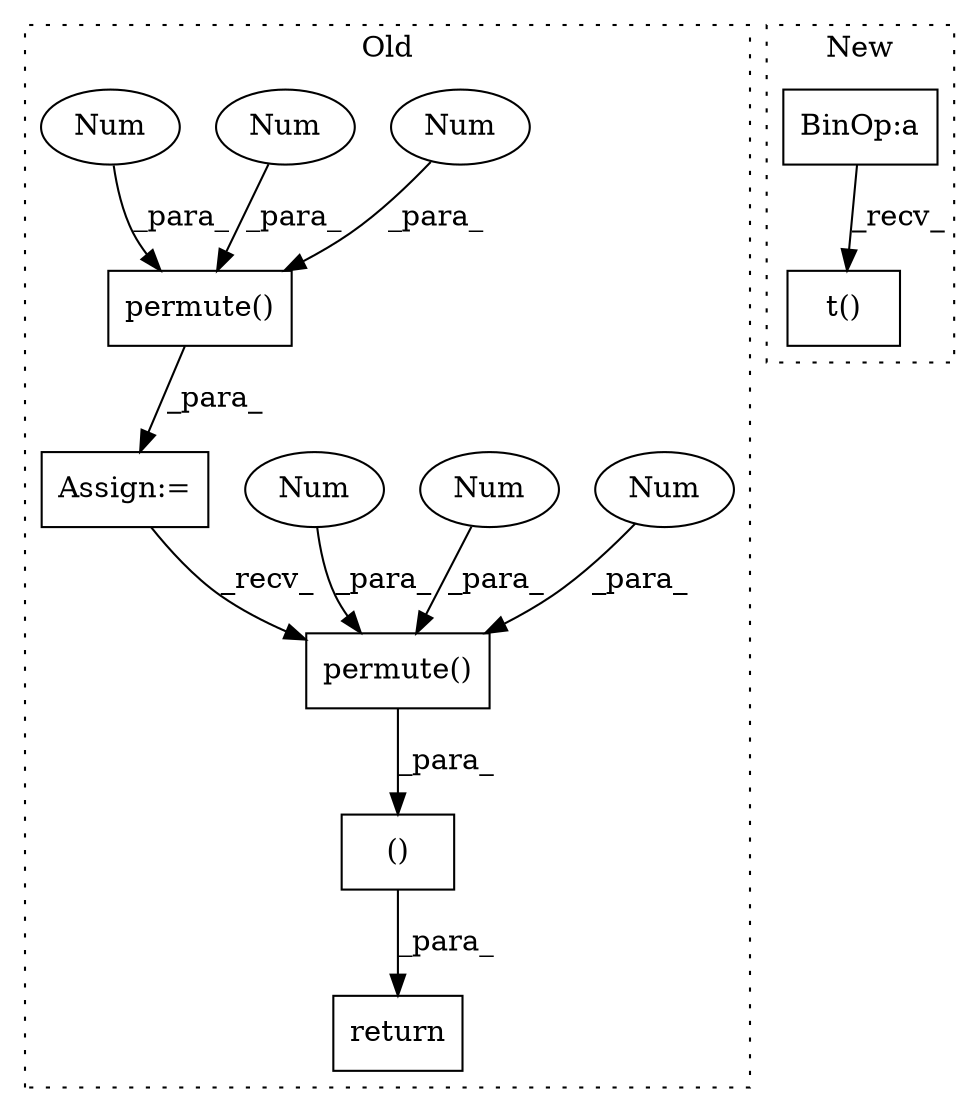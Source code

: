 digraph G {
subgraph cluster0 {
1 [label="()" a="54" s="2130" l="24" shape="box"];
4 [label="permute()" a="75" s="2084,2112" l="18,1" shape="box"];
5 [label="Num" a="76" s="2108" l="1" shape="ellipse"];
6 [label="permute()" a="75" s="862,899" l="27,1" shape="box"];
7 [label="Num" a="76" s="895" l="1" shape="ellipse"];
8 [label="Num" a="76" s="889" l="1" shape="ellipse"];
9 [label="Num" a="76" s="2102" l="1" shape="ellipse"];
10 [label="Num" a="76" s="2105" l="1" shape="ellipse"];
11 [label="Num" a="76" s="898" l="1" shape="ellipse"];
12 [label="Assign:=" a="68" s="859" l="3" shape="box"];
13 [label="return" a="93" s="2077" l="7" shape="box"];
label = "Old";
style="dotted";
}
subgraph cluster1 {
2 [label="t()" a="75" s="3659" l="13" shape="box"];
3 [label="BinOp:a" a="82" s="2961" l="35" shape="box"];
label = "New";
style="dotted";
}
1 -> 13 [label="_para_"];
3 -> 2 [label="_recv_"];
4 -> 1 [label="_para_"];
5 -> 4 [label="_para_"];
6 -> 12 [label="_para_"];
7 -> 6 [label="_para_"];
8 -> 6 [label="_para_"];
9 -> 4 [label="_para_"];
10 -> 4 [label="_para_"];
11 -> 6 [label="_para_"];
12 -> 4 [label="_recv_"];
}